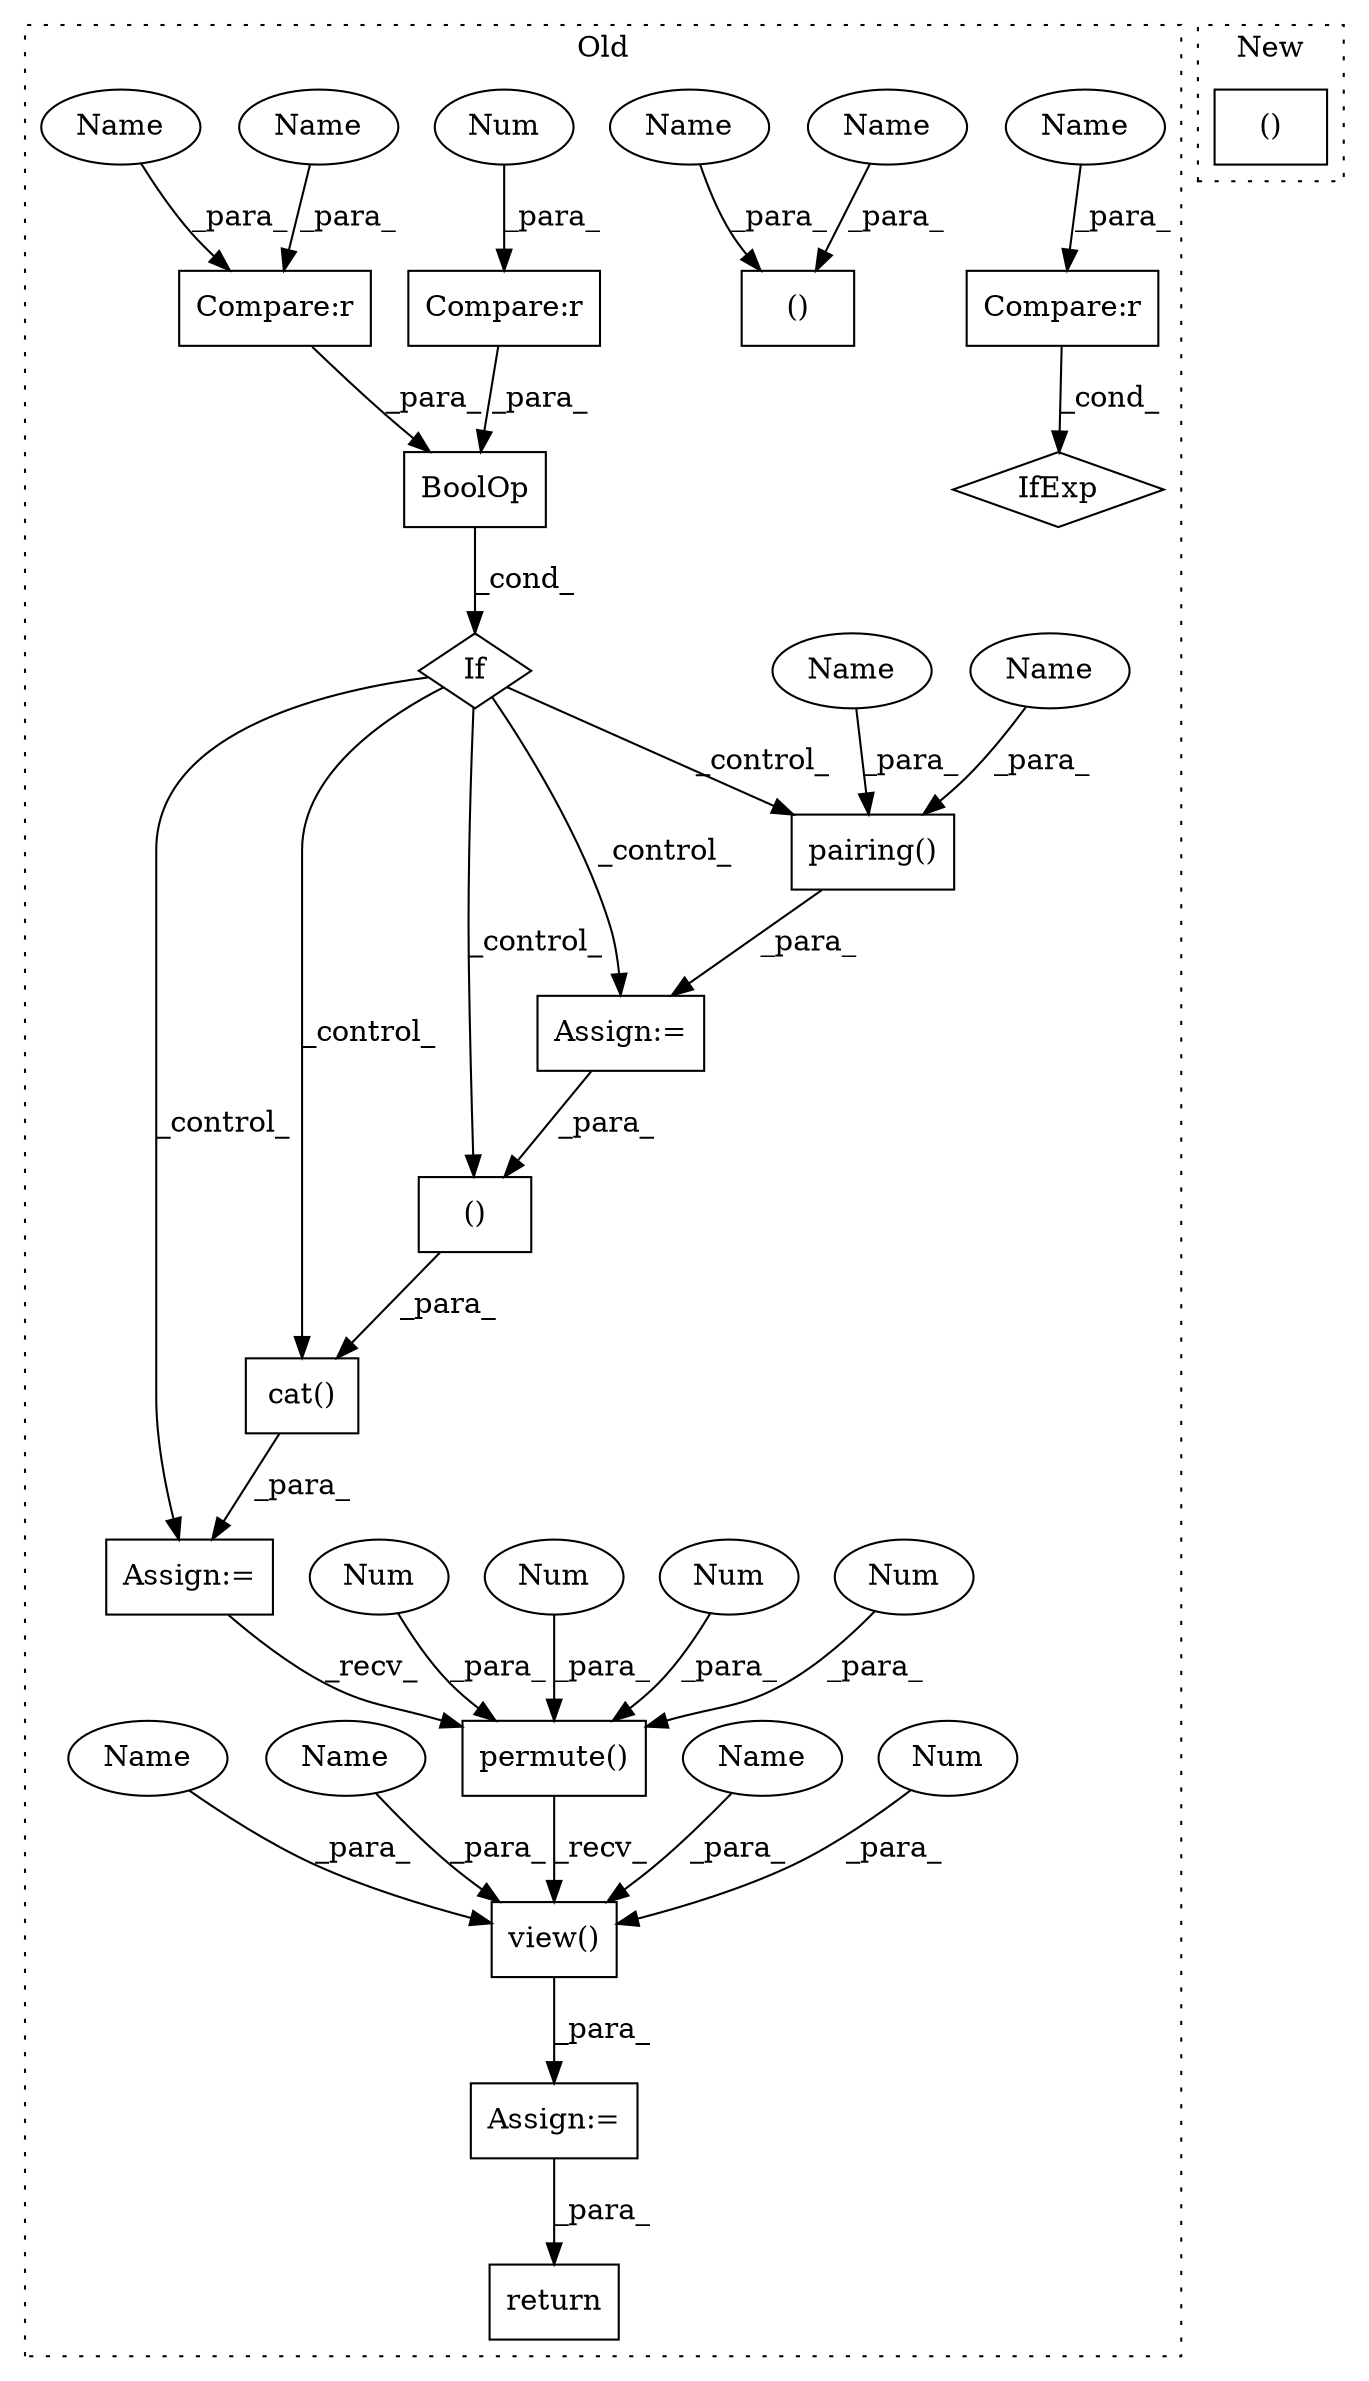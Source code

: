 digraph G {
subgraph cluster0 {
1 [label="pairing()" a="75" s="7883,7910" l="13,36" shape="box"];
3 [label="If" a="96" s="7817,7860" l="3,14" shape="diamond"];
4 [label="()" a="54" s="8006" l="3" shape="box"];
5 [label="Compare:r" a="40" s="7820" l="17" shape="box"];
6 [label="Num" a="76" s="7836" l="1" shape="ellipse"];
7 [label="Compare:r" a="40" s="7842" l="18" shape="box"];
8 [label="view()" a="75" s="8090,8128" l="27,1" shape="box"];
9 [label="Num" a="76" s="8126" l="2" shape="ellipse"];
10 [label="BoolOp" a="72" s="7820" l="40" shape="box"];
11 [label="cat()" a="75" s="7989,8010" l="10,8" shape="box"];
12 [label="Assign:=" a="68" s="7986" l="3" shape="box"];
13 [label="Assign:=" a="68" s="7880" l="3" shape="box"];
14 [label="Assign:=" a="68" s="8087" l="3" shape="box"];
15 [label="Compare:r" a="40" s="7639" l="11" shape="box"];
16 [label="IfExp" a="51" s="7635,7650" l="4,6" shape="diamond"];
17 [label="return" a="93" s="8158" l="7" shape="box"];
18 [label="()" a="54" s="7708" l="6" shape="box"];
19 [label="permute()" a="75" s="8090,8110" l="10,1" shape="box"];
20 [label="Num" a="76" s="8109" l="1" shape="ellipse"];
21 [label="Num" a="76" s="8100" l="1" shape="ellipse"];
22 [label="Num" a="76" s="8106" l="1" shape="ellipse"];
23 [label="Num" a="76" s="8103" l="1" shape="ellipse"];
24 [label="Name" a="87" s="8117" l="1" shape="ellipse"];
25 [label="Name" a="87" s="7707" l="1" shape="ellipse"];
26 [label="Name" a="87" s="7856" l="4" shape="ellipse"];
27 [label="Name" a="87" s="7646" l="4" shape="ellipse"];
28 [label="Name" a="87" s="7904" l="6" shape="ellipse"];
29 [label="Name" a="87" s="7842" l="6" shape="ellipse"];
30 [label="Name" a="87" s="7896" l="6" shape="ellipse"];
31 [label="Name" a="87" s="7710" l="1" shape="ellipse"];
32 [label="Name" a="87" s="8123" l="1" shape="ellipse"];
33 [label="Name" a="87" s="8120" l="1" shape="ellipse"];
label = "Old";
style="dotted";
}
subgraph cluster1 {
2 [label="()" a="54" s="5374" l="9" shape="box"];
label = "New";
style="dotted";
}
1 -> 13 [label="_para_"];
3 -> 4 [label="_control_"];
3 -> 13 [label="_control_"];
3 -> 12 [label="_control_"];
3 -> 11 [label="_control_"];
3 -> 1 [label="_control_"];
4 -> 11 [label="_para_"];
5 -> 10 [label="_para_"];
6 -> 5 [label="_para_"];
7 -> 10 [label="_para_"];
8 -> 14 [label="_para_"];
9 -> 8 [label="_para_"];
10 -> 3 [label="_cond_"];
11 -> 12 [label="_para_"];
12 -> 19 [label="_recv_"];
13 -> 4 [label="_para_"];
14 -> 17 [label="_para_"];
15 -> 16 [label="_cond_"];
19 -> 8 [label="_recv_"];
20 -> 19 [label="_para_"];
21 -> 19 [label="_para_"];
22 -> 19 [label="_para_"];
23 -> 19 [label="_para_"];
24 -> 8 [label="_para_"];
25 -> 18 [label="_para_"];
26 -> 7 [label="_para_"];
27 -> 15 [label="_para_"];
28 -> 1 [label="_para_"];
29 -> 7 [label="_para_"];
30 -> 1 [label="_para_"];
31 -> 18 [label="_para_"];
32 -> 8 [label="_para_"];
33 -> 8 [label="_para_"];
}